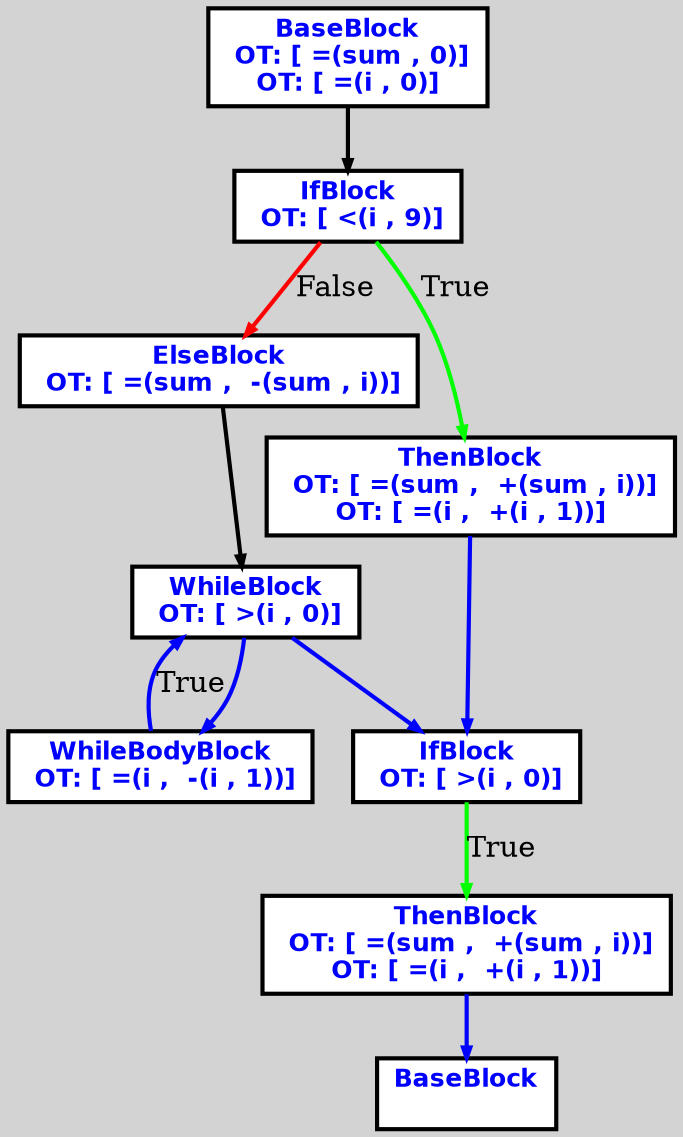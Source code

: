 digraph G {
ordering=out;
ranksep=.4;
bgcolor="lightgrey";  node [shape=box, fixedsize=false, fontsize=12, fontname="Helvetica-bold", fontcolor="blue"
width=.25, height=.25, color="black", fillcolor="white", style="filled, solid, bold"];

edge [arrowsize=.5, color="black", style="bold"]    n000002608868D520 [label="BaseBlock\n OT: [ =(sum , 0)]
OT: [ =(i , 0)]
"]
    n000002608868D520 -> n000002608868DFA0
    n000002608868DFA0 [label="IfBlock\n OT: [ <(i , 9)]
"]
    n000002608868DFA0 -> n000002608868E080 [label="False" color="red"]
    n000002608868E080 [label="ElseBlock\n OT: [ =(sum ,  -(sum , i))]
"]
    n000002608868E080 -> n000002608868E0F0
    n000002608868E0F0 [label="WhileBlock\n OT: [ >(i , 0)]
"]
    n000002608868D980 -> n000002608868E0F0 [label="True" color="blue"]
    n000002608868E0F0 -> n000002608868D980 [ color="blue"]
    n000002608868D980 [label="WhileBodyBlock\n OT: [ =(i ,  -(i , 1))]
"]
    n000002608868E0F0 -> n000002608868DC20 [ color="blue"]
    n000002608868DFA0 -> n000002608868D6E0 [label="True" color="green"]
    n000002608868D6E0 [label="ThenBlock\n OT: [ =(sum ,  +(sum , i))]
OT: [ =(i ,  +(i , 1))]
"]
    n000002608868D6E0 -> n000002608868DC20 [ color="blue"]
    n000002608868DC20 [label="IfBlock\n OT: [ >(i , 0)]
"]
    n000002608868DC20 -> n000002608868D600 [label="True" color="green"]
    n000002608868D600 [label="ThenBlock\n OT: [ =(sum ,  +(sum , i))]
OT: [ =(i ,  +(i , 1))]
"]
    n000002608868D600 -> n000002608868E240 [ color="blue"]
    n000002608868E240 [label="BaseBlock\n "]
}
